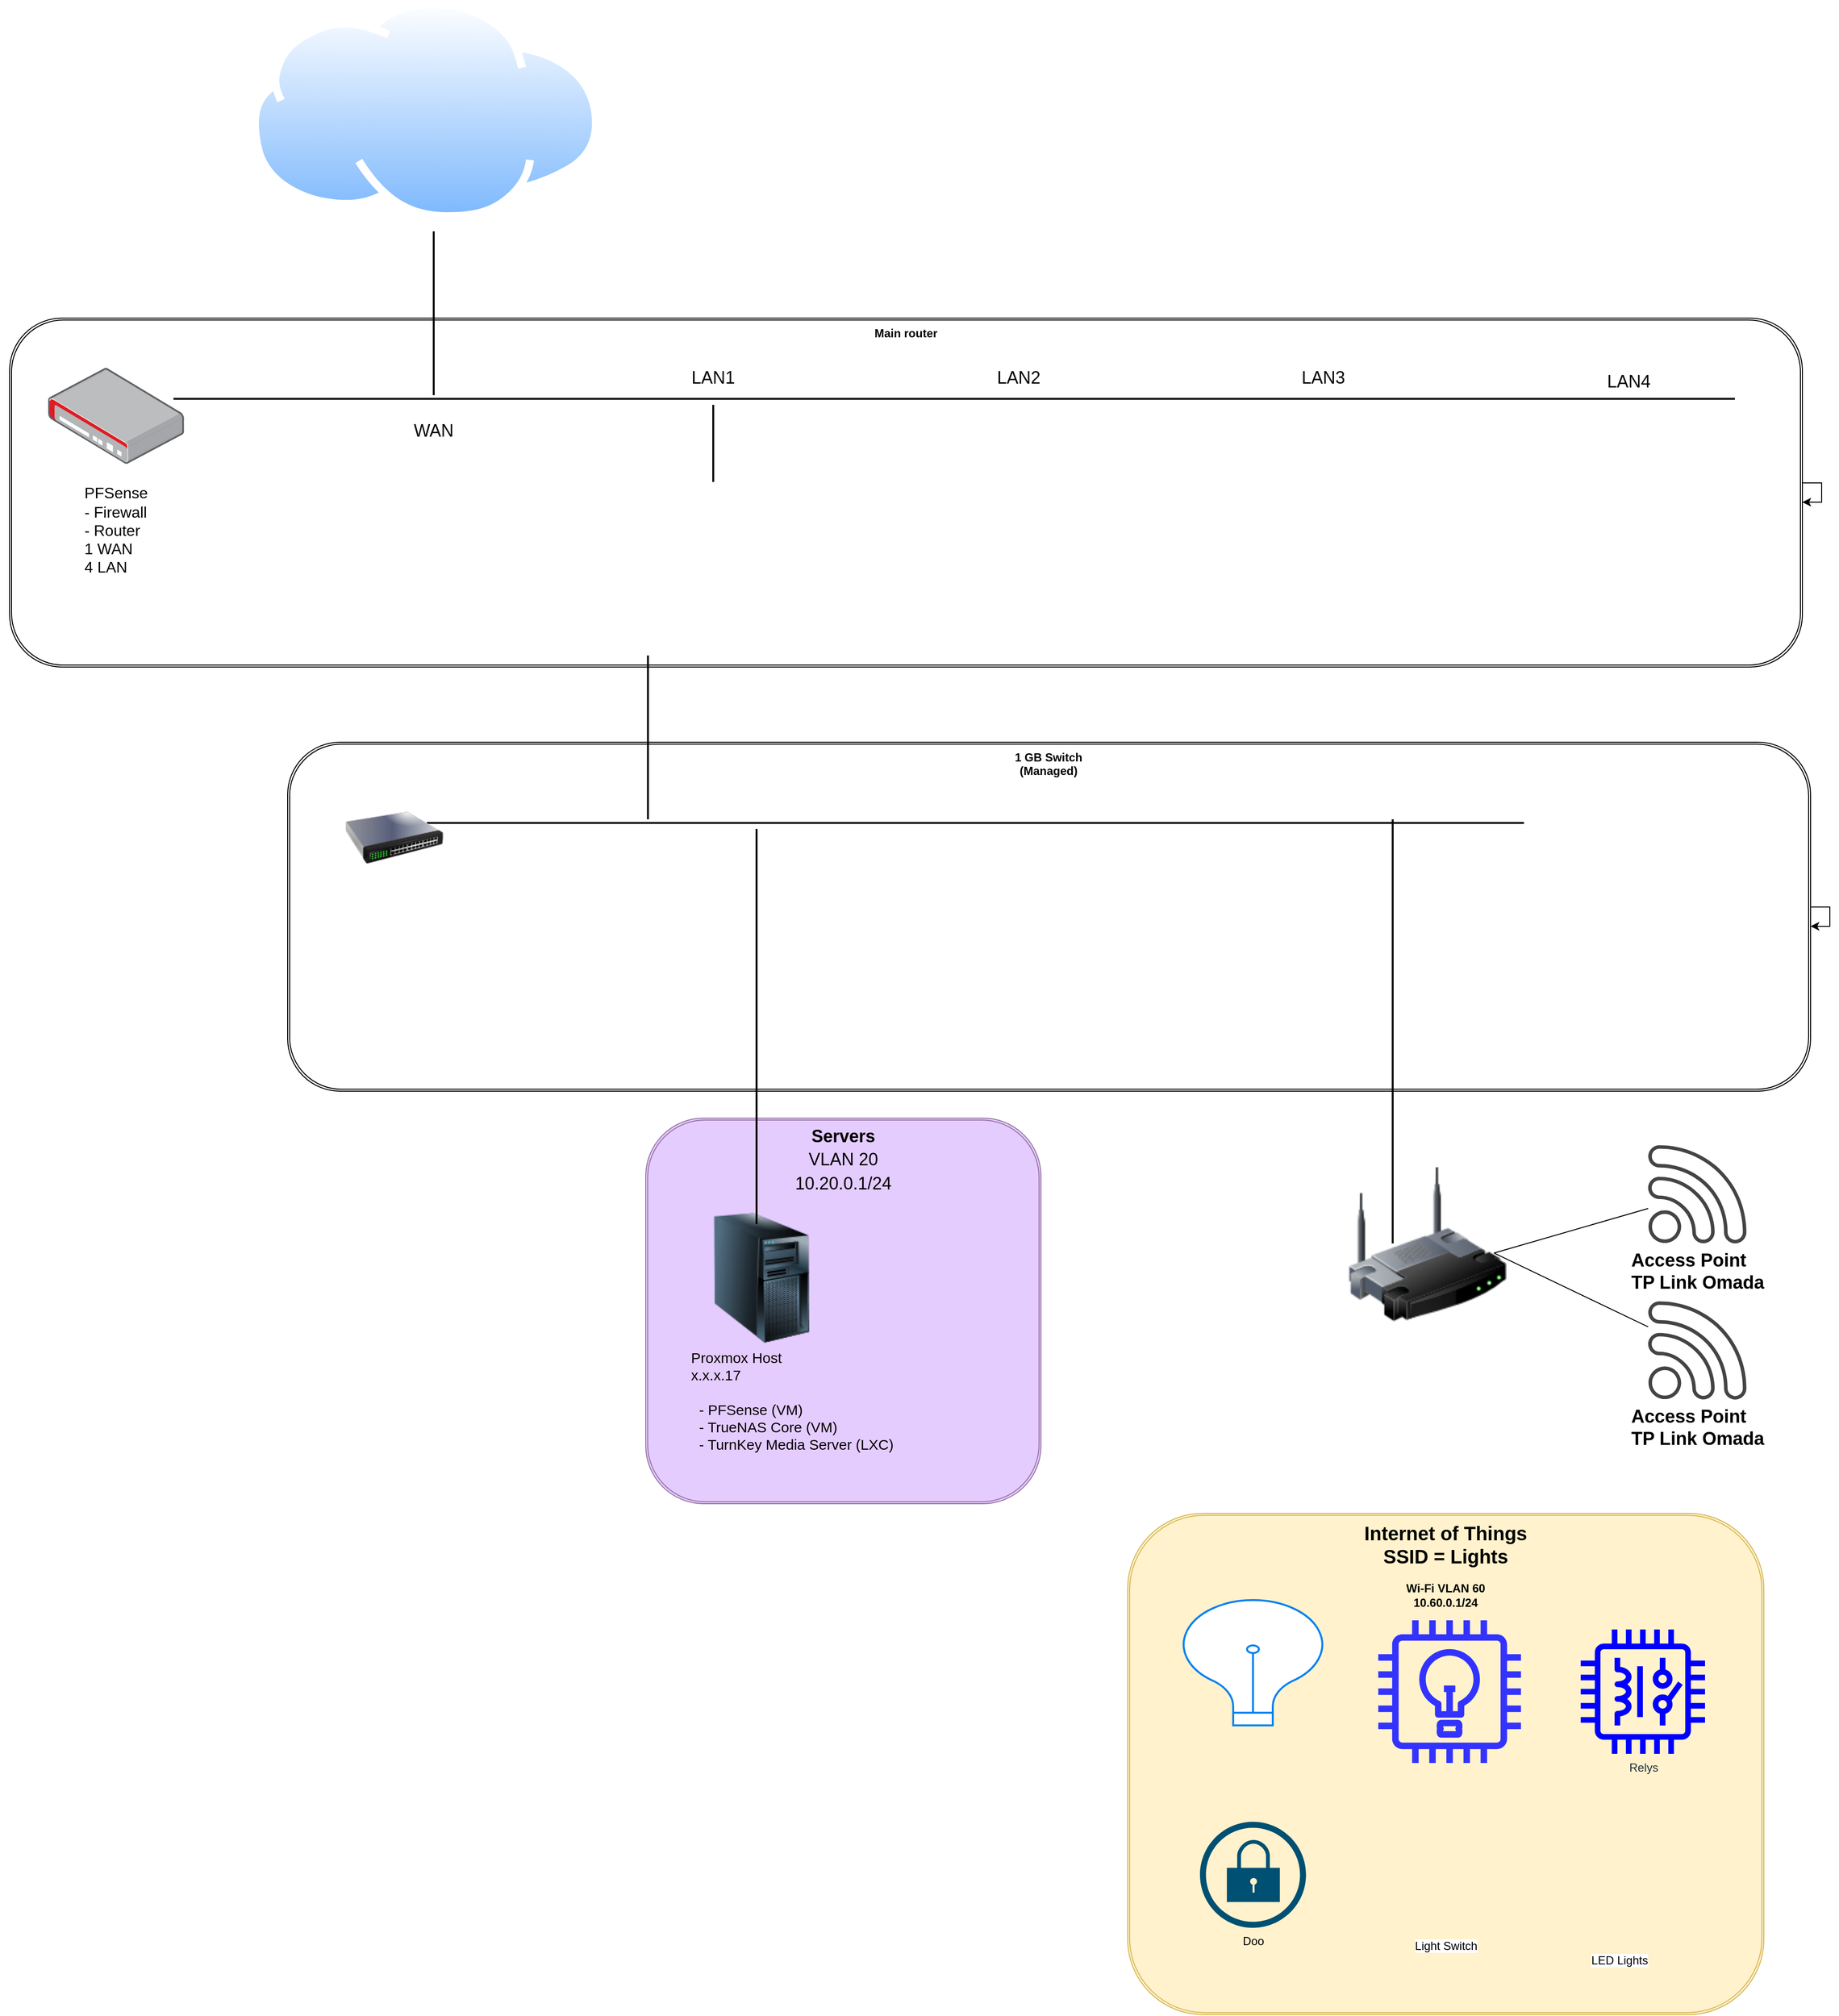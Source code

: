 <mxfile version="21.6.6" type="github">
  <diagram name="Page-1" id="CxP3ihrh33-720mjl4FX">
    <mxGraphModel dx="4106" dy="1096" grid="1" gridSize="10" guides="1" tooltips="1" connect="1" arrows="1" fold="1" page="1" pageScale="1" pageWidth="1200" pageHeight="1920" math="0" shadow="0">
      <root>
        <mxCell id="0" />
        <mxCell id="1" parent="0" />
        <mxCell id="Xmdy9W3AYmFhp-Yp_AOq-49" value="" style="group" parent="1" vertex="1" connectable="0">
          <mxGeometry x="-740" y="1180" width="410" height="400" as="geometry" />
        </mxCell>
        <mxCell id="Xmdy9W3AYmFhp-Yp_AOq-30" value="&lt;sup style=&quot;&quot;&gt;&lt;font style=&quot;font-size: 18px;&quot;&gt;&lt;b&gt;Servers&lt;/b&gt;&lt;br&gt;VLAN 20&lt;br&gt;10.20.0.1/24&lt;br&gt;&lt;/font&gt;&lt;/sup&gt;" style="shape=ext;double=1;rounded=1;whiteSpace=wrap;html=1;fillColor=#E5CCFF;strokeColor=#9673a6;verticalAlign=top;" parent="Xmdy9W3AYmFhp-Yp_AOq-49" vertex="1">
          <mxGeometry width="410" height="400" as="geometry" />
        </mxCell>
        <mxCell id="Xmdy9W3AYmFhp-Yp_AOq-46" value="" style="group" parent="Xmdy9W3AYmFhp-Yp_AOq-49" vertex="1" connectable="0">
          <mxGeometry x="45" y="98" width="150" height="135.1" as="geometry" />
        </mxCell>
        <mxCell id="Xmdy9W3AYmFhp-Yp_AOq-32" value="&lt;font style=&quot;font-size: 15px;&quot;&gt;&lt;font style=&quot;font-size: 15px;&quot;&gt;Proxmox Host&lt;br&gt;&lt;/font&gt;x.x.x.17&lt;br&gt;&lt;br&gt;&lt;/font&gt;&lt;div&gt;&lt;font style=&quot;font-size: 15px;&quot;&gt;&amp;nbsp; - PFSense (VM)&lt;br&gt;&lt;/font&gt;&lt;/div&gt;&lt;div&gt;&lt;font style=&quot;font-size: 15px;&quot;&gt;&amp;nbsp; - TrueNAS Core (VM)&lt;/font&gt;&lt;/div&gt;&lt;div&gt;&lt;font style=&quot;font-size: 15px;&quot;&gt;&amp;nbsp; - TurnKey Media Server (LXC)&lt;br&gt;&lt;/font&gt;&lt;/div&gt;" style="image;html=1;image=img/lib/clip_art/computers/Server_Tower_128x128.png;imageBackground=none;labelBackgroundColor=none;align=left;" parent="Xmdy9W3AYmFhp-Yp_AOq-46" vertex="1">
          <mxGeometry width="150" height="135.1" as="geometry" />
        </mxCell>
        <mxCell id="Xmdy9W3AYmFhp-Yp_AOq-45" value="" style="group" parent="Xmdy9W3AYmFhp-Yp_AOq-46" vertex="1" connectable="0">
          <mxGeometry x="30" y="20" width="42.94" height="94.94" as="geometry" />
        </mxCell>
        <mxCell id="Xmdy9W3AYmFhp-Yp_AOq-40" value="" style="shape=image;html=1;verticalAlign=top;verticalLabelPosition=bottom;labelBackgroundColor=#ffffff;imageAspect=0;aspect=fixed;image=https://cdn4.iconfinder.com/data/icons/computer-hardware/128/Harddrive_Vista.png" parent="Xmdy9W3AYmFhp-Yp_AOq-45" vertex="1">
          <mxGeometry width="40" height="40" as="geometry" />
        </mxCell>
        <mxCell id="Xmdy9W3AYmFhp-Yp_AOq-44" value="" style="shape=image;html=1;verticalAlign=top;verticalLabelPosition=bottom;labelBackgroundColor=#ffffff;imageAspect=0;aspect=fixed;image=https://cdn4.iconfinder.com/data/icons/computer-hardware/128/Harddrive_Vista.png" parent="Xmdy9W3AYmFhp-Yp_AOq-45" vertex="1">
          <mxGeometry y="52" width="42.94" height="42.94" as="geometry" />
        </mxCell>
        <mxCell id="Xmdy9W3AYmFhp-Yp_AOq-41" value="" style="shape=image;html=1;verticalAlign=top;verticalLabelPosition=bottom;labelBackgroundColor=#ffffff;imageAspect=0;aspect=fixed;image=https://cdn4.iconfinder.com/data/icons/computer-hardware/128/Harddrive_Vista.png" parent="Xmdy9W3AYmFhp-Yp_AOq-45" vertex="1">
          <mxGeometry y="26.06" width="42.94" height="42.94" as="geometry" />
        </mxCell>
        <mxCell id="Xmdy9W3AYmFhp-Yp_AOq-101" value="" style="aspect=fixed;perimeter=ellipsePerimeter;html=1;align=center;shadow=0;dashed=0;spacingTop=3;image;image=img/lib/active_directory/internet_cloud.svg;" parent="1" vertex="1">
          <mxGeometry x="-1150" y="20" width="362.71" height="228.5" as="geometry" />
        </mxCell>
        <mxCell id="Xmdy9W3AYmFhp-Yp_AOq-124" value="" style="group" parent="1" vertex="1" connectable="0">
          <mxGeometry x="-240" y="1590" width="660" height="520" as="geometry" />
        </mxCell>
        <mxCell id="Xmdy9W3AYmFhp-Yp_AOq-112" value="Relay" style="group" parent="Xmdy9W3AYmFhp-Yp_AOq-124" vertex="1" connectable="0">
          <mxGeometry width="660" height="520" as="geometry" />
        </mxCell>
        <mxCell id="Xmdy9W3AYmFhp-Yp_AOq-103" value="&lt;font style=&quot;font-size: 20px;&quot;&gt;&lt;b&gt;Internet of Things&lt;br&gt;&lt;/b&gt;&lt;/font&gt;&lt;div&gt;&lt;font style=&quot;font-size: 20px;&quot;&gt;&lt;b&gt;SSID = Lights&lt;/b&gt;&lt;/font&gt;&lt;/div&gt;&lt;br&gt;&lt;div&gt;&lt;b&gt;Wi-Fi VLAN 60&lt;/b&gt;&lt;/div&gt;&lt;div&gt;&lt;b&gt;10.60.0.1/24&lt;br&gt;&lt;/b&gt;&lt;/div&gt;" style="shape=ext;double=1;rounded=1;whiteSpace=wrap;html=1;verticalAlign=top;fillColor=#fff2cc;strokeColor=#d6b656;" parent="Xmdy9W3AYmFhp-Yp_AOq-112" vertex="1">
          <mxGeometry width="660" height="520" as="geometry" />
        </mxCell>
        <mxCell id="Xmdy9W3AYmFhp-Yp_AOq-106" value="Doo" style="sketch=0;points=[[0.5,0,0],[1,0.5,0],[0.5,1,0],[0,0.5,0],[0.145,0.145,0],[0.856,0.145,0],[0.855,0.856,0],[0.145,0.855,0]];verticalLabelPosition=bottom;html=1;verticalAlign=top;aspect=fixed;align=center;pointerEvents=1;shape=mxgraph.cisco19.lock;fillColor=#005073;strokeColor=none;" parent="Xmdy9W3AYmFhp-Yp_AOq-112" vertex="1">
          <mxGeometry x="75" y="320" width="110" height="110" as="geometry" />
        </mxCell>
        <mxCell id="Xmdy9W3AYmFhp-Yp_AOq-107" value="" style="html=1;verticalLabelPosition=bottom;align=center;labelBackgroundColor=#ffffff;verticalAlign=top;strokeWidth=2;strokeColor=#0080F0;shadow=0;dashed=0;shape=mxgraph.ios7.icons.lightbulb;" parent="Xmdy9W3AYmFhp-Yp_AOq-112" vertex="1">
          <mxGeometry x="52" y="90" width="156" height="130" as="geometry" />
        </mxCell>
        <mxCell id="Xmdy9W3AYmFhp-Yp_AOq-108" value="" style="sketch=0;outlineConnect=0;fontColor=#232F3E;gradientColor=none;fillColor=#3333FF;strokeColor=none;dashed=0;verticalLabelPosition=bottom;verticalAlign=top;align=center;html=1;fontSize=12;fontStyle=0;aspect=fixed;pointerEvents=1;shape=mxgraph.aws4.lightbulb;" parent="Xmdy9W3AYmFhp-Yp_AOq-112" vertex="1">
          <mxGeometry x="260" y="111" width="148" height="148" as="geometry" />
        </mxCell>
        <mxCell id="Xmdy9W3AYmFhp-Yp_AOq-109" value="Relys" style="sketch=0;outlineConnect=0;fontColor=#232F3E;gradientColor=none;fillColor=#0000FF;strokeColor=none;dashed=0;verticalLabelPosition=bottom;verticalAlign=top;align=center;html=1;fontSize=12;fontStyle=0;aspect=fixed;pointerEvents=1;shape=mxgraph.aws4.iot_thing_relay;" parent="Xmdy9W3AYmFhp-Yp_AOq-112" vertex="1">
          <mxGeometry x="470" y="120.5" width="129" height="129" as="geometry" />
        </mxCell>
        <mxCell id="Xmdy9W3AYmFhp-Yp_AOq-110" value="Light Switch" style="shape=image;html=1;verticalAlign=top;verticalLabelPosition=bottom;labelBackgroundColor=#ffffff;imageAspect=0;aspect=fixed;image=https://cdn0.iconfinder.com/data/icons/pursuit/24/lightswitch.png" parent="Xmdy9W3AYmFhp-Yp_AOq-112" vertex="1">
          <mxGeometry x="270" y="315" width="120" height="120" as="geometry" />
        </mxCell>
        <mxCell id="Xmdy9W3AYmFhp-Yp_AOq-111" value="LED Lights" style="shape=image;html=1;verticalAlign=top;verticalLabelPosition=bottom;labelBackgroundColor=#ffffff;imageAspect=0;aspect=fixed;image=https://cdn3.iconfinder.com/data/icons/energy-and-power-glyph-24-px/24/Lamp_electric_light_led_bulb_light_bulb_luminaire-128.png" parent="Xmdy9W3AYmFhp-Yp_AOq-112" vertex="1">
          <mxGeometry x="450" y="330" width="120" height="120" as="geometry" />
        </mxCell>
        <mxCell id="Xmdy9W3AYmFhp-Yp_AOq-118" value="" style="shape=image;html=1;verticalAlign=top;verticalLabelPosition=bottom;labelBackgroundColor=#ffffff;imageAspect=0;aspect=fixed;image=https://cdn2.iconfinder.com/data/icons/new-year-s-hand-drawn-basic/64/stage-128.png" parent="Xmdy9W3AYmFhp-Yp_AOq-124" vertex="1">
          <mxGeometry x="450" y="10" width="128" height="128" as="geometry" />
        </mxCell>
        <mxCell id="Xmdy9W3AYmFhp-Yp_AOq-90" value="L" style="group" parent="1" vertex="1" connectable="0">
          <mxGeometry x="-1410" y="350" width="1860" height="362" as="geometry" />
        </mxCell>
        <mxCell id="Xmdy9W3AYmFhp-Yp_AOq-51" value="&lt;b&gt;Main router&lt;br&gt;&lt;/b&gt;" style="shape=ext;double=1;rounded=1;whiteSpace=wrap;html=1;verticalAlign=top;" parent="Xmdy9W3AYmFhp-Yp_AOq-90" vertex="1">
          <mxGeometry x="10" width="1860" height="362" as="geometry" />
        </mxCell>
        <mxCell id="Xmdy9W3AYmFhp-Yp_AOq-52" value="&lt;br&gt;&lt;div style=&quot;text-align: left; font-size: 16px;&quot;&gt;&lt;div style=&quot;text-align: left; font-size: 16px;&quot;&gt;&lt;font style=&quot;font-size: 16px;&quot;&gt;PFSense&lt;/font&gt;&lt;/div&gt;&lt;font style=&quot;font-size: 16px;&quot;&gt;&lt;/font&gt;&lt;/div&gt;&lt;div style=&quot;text-align: left; font-size: 16px;&quot;&gt;&lt;font style=&quot;font-size: 16px;&quot;&gt;- Firewall&lt;/font&gt;&lt;/div&gt;&lt;div style=&quot;text-align: left; font-size: 16px;&quot;&gt;&lt;font style=&quot;font-size: 16px;&quot;&gt;- Router&lt;/font&gt;&lt;/div&gt;&lt;div style=&quot;text-align: left; font-size: 16px;&quot;&gt;&lt;font style=&quot;font-size: 16px;&quot;&gt;1 WAN&lt;/font&gt;&lt;/div&gt;&lt;div style=&quot;text-align: left; font-size: 16px;&quot;&gt;&lt;font style=&quot;font-size: 16px;&quot;&gt;4 LAN&lt;br&gt;&lt;/font&gt;&lt;/div&gt;" style="points=[];aspect=fixed;html=1;align=center;shadow=0;dashed=0;image;image=img/lib/allied_telesis/security/Router_VPN.svg;" parent="Xmdy9W3AYmFhp-Yp_AOq-90" vertex="1">
          <mxGeometry x="50" y="51.429" width="140.91" height="100" as="geometry" />
        </mxCell>
        <mxCell id="Xmdy9W3AYmFhp-Yp_AOq-60" style="edgeStyle=orthogonalEdgeStyle;rounded=0;orthogonalLoop=1;jettySize=auto;html=1;" parent="Xmdy9W3AYmFhp-Yp_AOq-90" source="Xmdy9W3AYmFhp-Yp_AOq-51" target="Xmdy9W3AYmFhp-Yp_AOq-51" edge="1">
          <mxGeometry relative="1" as="geometry" />
        </mxCell>
        <mxCell id="Xmdy9W3AYmFhp-Yp_AOq-59" value="" style="line;strokeWidth=2;html=1;" parent="Xmdy9W3AYmFhp-Yp_AOq-90" vertex="1">
          <mxGeometry x="180" y="77.286" width="1620" height="12.929" as="geometry" />
        </mxCell>
        <mxCell id="Xmdy9W3AYmFhp-Yp_AOq-86" value="" style="line;strokeWidth=2;direction=south;html=1;" parent="Xmdy9W3AYmFhp-Yp_AOq-90" vertex="1">
          <mxGeometry x="640" y="90" width="200" height="80" as="geometry" />
        </mxCell>
        <mxCell id="f9S0Ih7G6LH_ITrqh4dT-20" value="" style="line;strokeWidth=2;direction=south;html=1;" vertex="1" parent="Xmdy9W3AYmFhp-Yp_AOq-90">
          <mxGeometry x="350" y="-90" width="200" height="170" as="geometry" />
        </mxCell>
        <mxCell id="f9S0Ih7G6LH_ITrqh4dT-21" value="&lt;font style=&quot;font-size: 18px;&quot;&gt;WAN&lt;/font&gt;" style="text;html=1;strokeColor=none;fillColor=none;align=center;verticalAlign=middle;whiteSpace=wrap;rounded=0;" vertex="1" parent="Xmdy9W3AYmFhp-Yp_AOq-90">
          <mxGeometry x="420" y="102" width="60" height="30" as="geometry" />
        </mxCell>
        <mxCell id="f9S0Ih7G6LH_ITrqh4dT-46" value="&lt;font style=&quot;font-size: 18px;&quot;&gt;LAN1&lt;/font&gt;" style="text;html=1;strokeColor=none;fillColor=none;align=center;verticalAlign=middle;whiteSpace=wrap;rounded=0;" vertex="1" parent="Xmdy9W3AYmFhp-Yp_AOq-90">
          <mxGeometry x="710" y="47.29" width="60" height="30" as="geometry" />
        </mxCell>
        <mxCell id="f9S0Ih7G6LH_ITrqh4dT-47" value="&lt;font style=&quot;font-size: 18px;&quot;&gt;LAN2&lt;/font&gt;" style="text;html=1;strokeColor=none;fillColor=none;align=center;verticalAlign=middle;whiteSpace=wrap;rounded=0;" vertex="1" parent="Xmdy9W3AYmFhp-Yp_AOq-90">
          <mxGeometry x="1027" y="47.29" width="60" height="30" as="geometry" />
        </mxCell>
        <mxCell id="f9S0Ih7G6LH_ITrqh4dT-49" value="&lt;font style=&quot;font-size: 18px;&quot;&gt;LAN3&lt;/font&gt;" style="text;html=1;strokeColor=none;fillColor=none;align=center;verticalAlign=middle;whiteSpace=wrap;rounded=0;" vertex="1" parent="Xmdy9W3AYmFhp-Yp_AOq-90">
          <mxGeometry x="1343" y="47.29" width="60" height="30" as="geometry" />
        </mxCell>
        <mxCell id="f9S0Ih7G6LH_ITrqh4dT-48" value="&lt;font style=&quot;font-size: 18px;&quot;&gt;LAN4&lt;/font&gt;" style="text;html=1;strokeColor=none;fillColor=none;align=center;verticalAlign=middle;whiteSpace=wrap;rounded=0;" vertex="1" parent="Xmdy9W3AYmFhp-Yp_AOq-90">
          <mxGeometry x="1660" y="51.43" width="60" height="30" as="geometry" />
        </mxCell>
        <mxCell id="f9S0Ih7G6LH_ITrqh4dT-53" value="L" style="group" vertex="1" connectable="0" parent="1">
          <mxGeometry x="-1120" y="790" width="1580" height="520" as="geometry" />
        </mxCell>
        <mxCell id="f9S0Ih7G6LH_ITrqh4dT-54" value="&lt;div&gt;&lt;b&gt;1 GB Switch&lt;/b&gt;&lt;/div&gt;&lt;div&gt;&lt;b&gt;(Managed)&lt;br&gt;&lt;/b&gt;&lt;/div&gt;" style="shape=ext;double=1;rounded=1;whiteSpace=wrap;html=1;verticalAlign=top;" vertex="1" parent="f9S0Ih7G6LH_ITrqh4dT-53">
          <mxGeometry x="8.495" width="1580" height="362" as="geometry" />
        </mxCell>
        <mxCell id="f9S0Ih7G6LH_ITrqh4dT-56" style="edgeStyle=orthogonalEdgeStyle;rounded=0;orthogonalLoop=1;jettySize=auto;html=1;" edge="1" parent="f9S0Ih7G6LH_ITrqh4dT-53" source="f9S0Ih7G6LH_ITrqh4dT-54" target="f9S0Ih7G6LH_ITrqh4dT-54">
          <mxGeometry relative="1" as="geometry" />
        </mxCell>
        <mxCell id="f9S0Ih7G6LH_ITrqh4dT-57" value="" style="line;strokeWidth=2;html=1;" vertex="1" parent="f9S0Ih7G6LH_ITrqh4dT-53">
          <mxGeometry x="152.903" y="77.29" width="1138.28" height="12.93" as="geometry" />
        </mxCell>
        <mxCell id="f9S0Ih7G6LH_ITrqh4dT-58" value="" style="line;strokeWidth=2;direction=south;html=1;" vertex="1" parent="f9S0Ih7G6LH_ITrqh4dT-53">
          <mxGeometry x="410" y="90" width="169.89" height="410" as="geometry" />
        </mxCell>
        <mxCell id="f9S0Ih7G6LH_ITrqh4dT-59" value="" style="line;strokeWidth=2;direction=south;html=1;" vertex="1" parent="f9S0Ih7G6LH_ITrqh4dT-53">
          <mxGeometry x="297.312" y="-90" width="169.892" height="170" as="geometry" />
        </mxCell>
        <mxCell id="f9S0Ih7G6LH_ITrqh4dT-65" value="" style="image;html=1;image=img/lib/clip_art/networking/Switch_128x128.png" vertex="1" parent="f9S0Ih7G6LH_ITrqh4dT-53">
          <mxGeometry x="67.957" y="40" width="101.935" height="118.57" as="geometry" />
        </mxCell>
        <mxCell id="f9S0Ih7G6LH_ITrqh4dT-75" value="" style="line;strokeWidth=2;direction=south;html=1;" vertex="1" parent="f9S0Ih7G6LH_ITrqh4dT-53">
          <mxGeometry x="1070" y="80" width="169.89" height="440" as="geometry" />
        </mxCell>
        <mxCell id="Xmdy9W3AYmFhp-Yp_AOq-91" value="&lt;div style=&quot;text-align: left;&quot;&gt;&lt;b style=&quot;background-color: initial; font-size: 19px;&quot;&gt;Access Point&lt;/b&gt;&lt;/div&gt;&lt;b style=&quot;font-size: 19px;&quot;&gt;&lt;div style=&quot;text-align: left;&quot;&gt;&lt;b style=&quot;background-color: initial;&quot;&gt;TP Link Omada&lt;/b&gt;&lt;/div&gt;&lt;/b&gt;" style="sketch=0;pointerEvents=1;shadow=0;dashed=0;html=1;strokeColor=none;fillColor=#434445;aspect=fixed;labelPosition=center;verticalLabelPosition=bottom;verticalAlign=top;align=center;outlineConnect=0;shape=mxgraph.vvd.wi_fi;" parent="f9S0Ih7G6LH_ITrqh4dT-53" vertex="1">
          <mxGeometry x="1420" y="418" width="102" height="102" as="geometry" />
        </mxCell>
        <mxCell id="f9S0Ih7G6LH_ITrqh4dT-66" value="" style="image;html=1;image=img/lib/clip_art/networking/Wireless_Router_128x128.png" vertex="1" parent="1">
          <mxGeometry x="-40" y="1231" width="222" height="160" as="geometry" />
        </mxCell>
        <mxCell id="f9S0Ih7G6LH_ITrqh4dT-78" value="" style="endArrow=none;html=1;rounded=0;" edge="1" parent="1" target="Xmdy9W3AYmFhp-Yp_AOq-91">
          <mxGeometry width="50" height="50" relative="1" as="geometry">
            <mxPoint x="140" y="1320" as="sourcePoint" />
            <mxPoint x="-380" y="1290" as="targetPoint" />
          </mxGeometry>
        </mxCell>
        <mxCell id="f9S0Ih7G6LH_ITrqh4dT-79" value="&lt;div style=&quot;text-align: left;&quot;&gt;&lt;b style=&quot;background-color: initial; font-size: 19px;&quot;&gt;Access Point&lt;/b&gt;&lt;/div&gt;&lt;b style=&quot;font-size: 19px;&quot;&gt;&lt;div style=&quot;text-align: left;&quot;&gt;&lt;b style=&quot;background-color: initial;&quot;&gt;TP Link Omada&lt;/b&gt;&lt;/div&gt;&lt;/b&gt;" style="sketch=0;pointerEvents=1;shadow=0;dashed=0;html=1;strokeColor=none;fillColor=#434445;aspect=fixed;labelPosition=center;verticalLabelPosition=bottom;verticalAlign=top;align=center;outlineConnect=0;shape=mxgraph.vvd.wi_fi;" vertex="1" parent="1">
          <mxGeometry x="300" y="1370" width="102" height="102" as="geometry" />
        </mxCell>
        <mxCell id="f9S0Ih7G6LH_ITrqh4dT-80" value="" style="endArrow=none;html=1;rounded=0;exitX=0.811;exitY=0.556;exitDx=0;exitDy=0;exitPerimeter=0;" edge="1" parent="1" source="f9S0Ih7G6LH_ITrqh4dT-66" target="f9S0Ih7G6LH_ITrqh4dT-79">
          <mxGeometry width="50" height="50" relative="1" as="geometry">
            <mxPoint x="-430" y="1340" as="sourcePoint" />
            <mxPoint x="-380" y="1290" as="targetPoint" />
          </mxGeometry>
        </mxCell>
      </root>
    </mxGraphModel>
  </diagram>
</mxfile>
